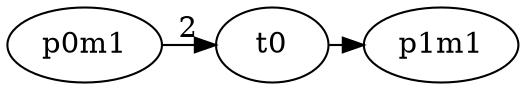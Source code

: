 digraph A {
// splines = ortho
rankdir=LR;
ratio=fill
graph [pad="0.05", nodesep="0.15", ranksep="0.02"];
margin=0;
// size="7,2!"
p0m1
p1m1

t0

p0m1 -> t0 [label="2"]

t0 -> p1m1

}

